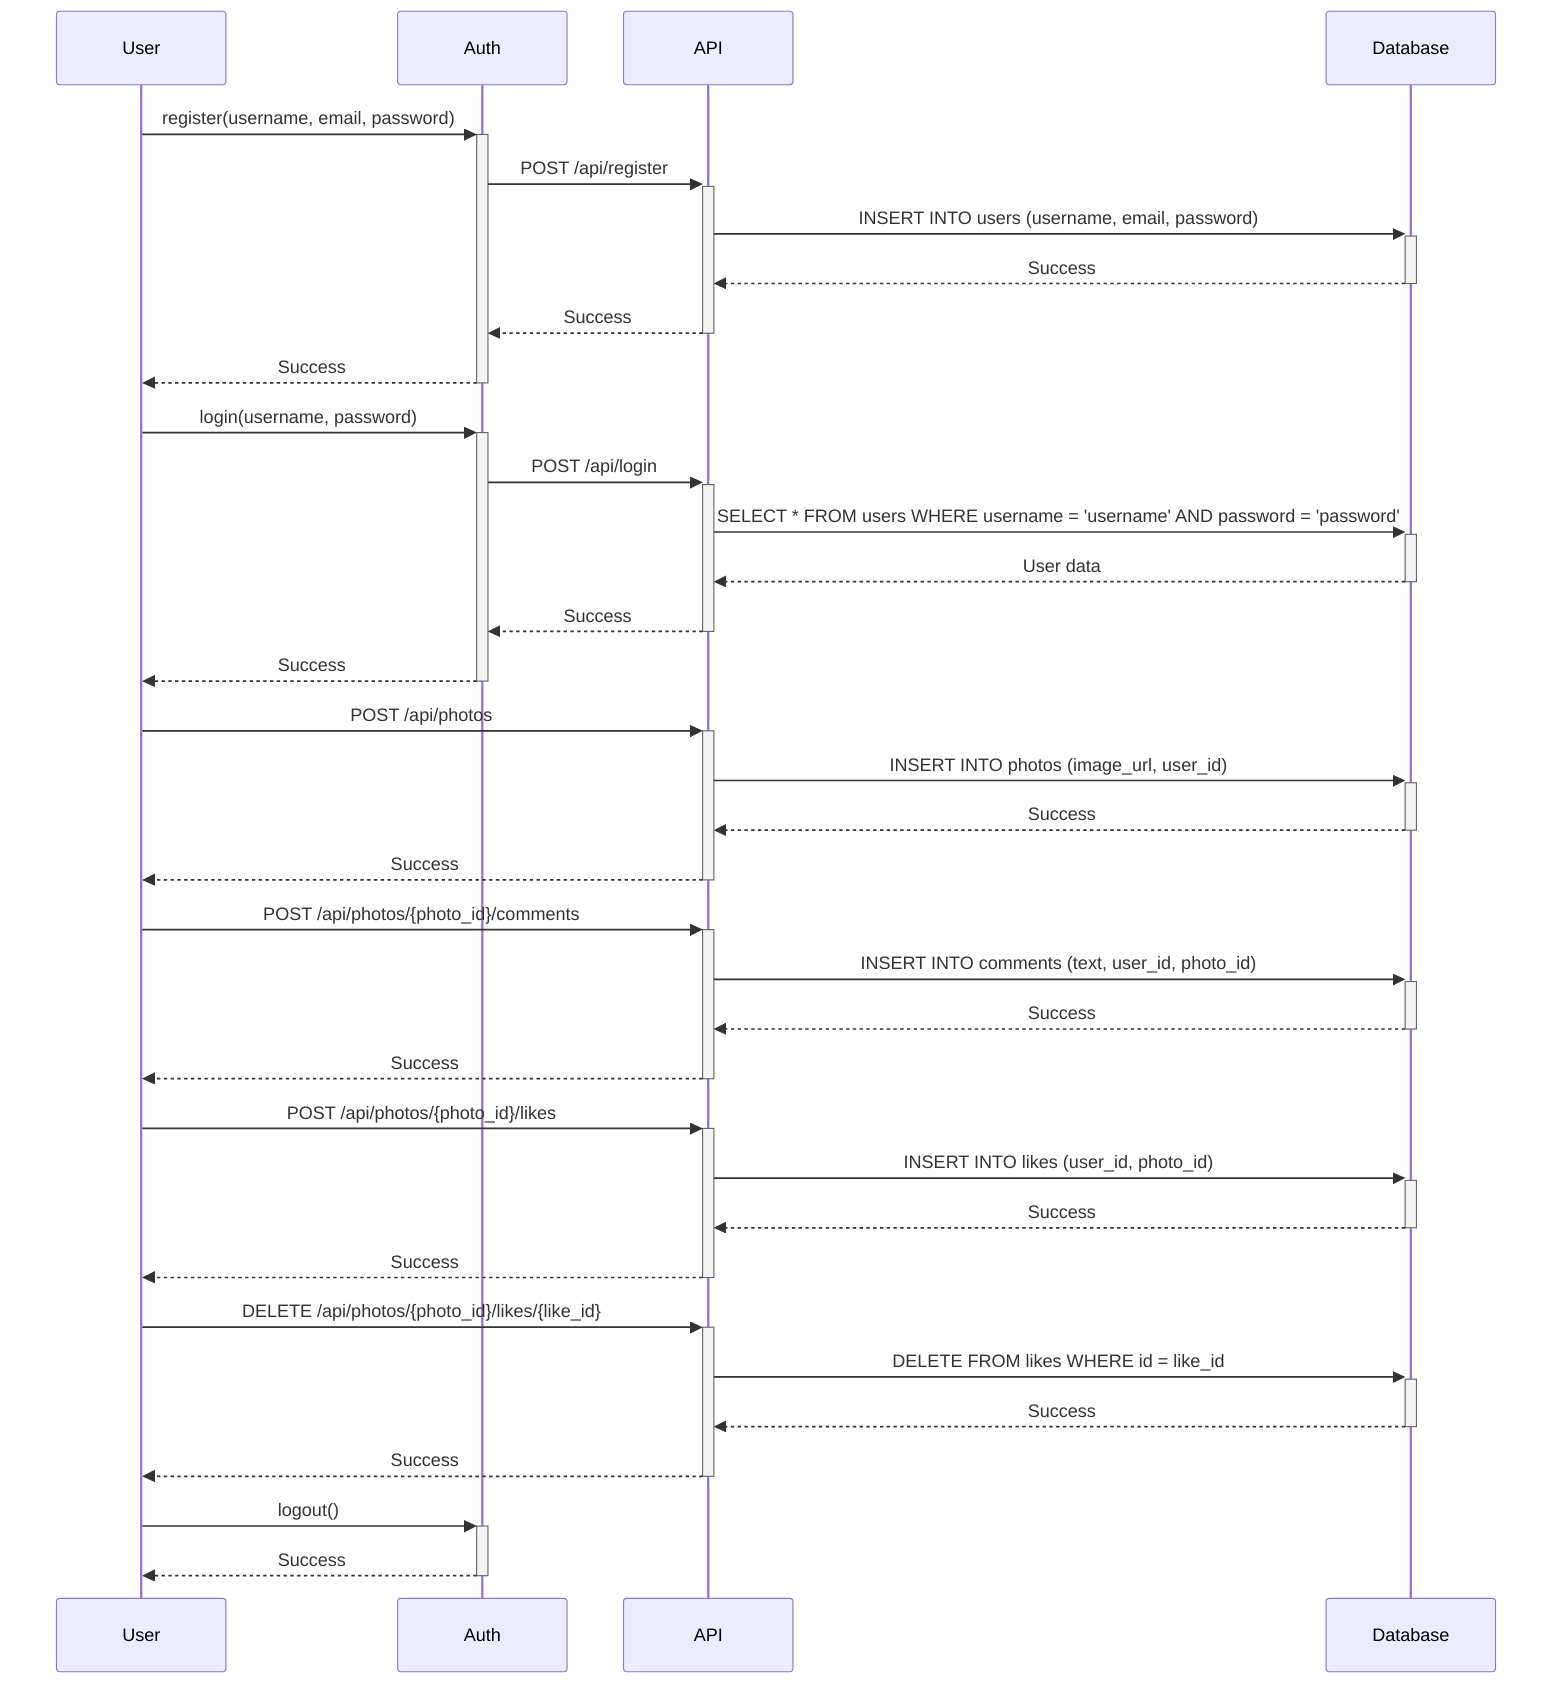 sequenceDiagram
    participant User as User
    participant Auth as Auth
    participant API as API
    participant Database as Database
    User->>+Auth: register(username, email, password)
    Auth->>+API: POST /api/register
    API->>+Database: INSERT INTO users (username, email, password)
    Database-->>-API: Success
    API-->>-Auth: Success
    Auth-->>-User: Success
    User->>+Auth: login(username, password)
    Auth->>+API: POST /api/login
    API->>+Database: SELECT * FROM users WHERE username = 'username' AND password = 'password'
    Database-->>-API: User data
    API-->>-Auth: Success
    Auth-->>-User: Success
    User->>+API: POST /api/photos
    API->>+Database: INSERT INTO photos (image_url, user_id)
    Database-->>-API: Success
    API-->>-User: Success
    User->>+API: POST /api/photos/{photo_id}/comments
    API->>+Database: INSERT INTO comments (text, user_id, photo_id)
    Database-->>-API: Success
    API-->>-User: Success
    User->>+API: POST /api/photos/{photo_id}/likes
    API->>+Database: INSERT INTO likes (user_id, photo_id)
    Database-->>-API: Success
    API-->>-User: Success
    User->>+API: DELETE /api/photos/{photo_id}/likes/{like_id}
    API->>+Database: DELETE FROM likes WHERE id = like_id
    Database-->>-API: Success
    API-->>-User: Success
    User->>+Auth: logout()
    Auth-->>-User: Success